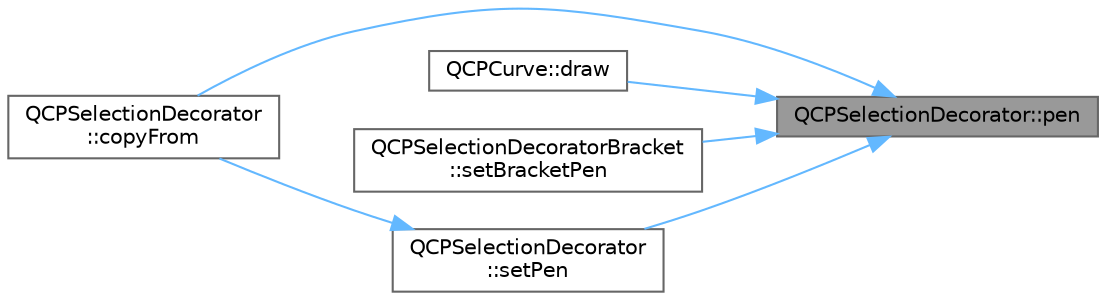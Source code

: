 digraph "QCPSelectionDecorator::pen"
{
 // LATEX_PDF_SIZE
  bgcolor="transparent";
  edge [fontname=Helvetica,fontsize=10,labelfontname=Helvetica,labelfontsize=10];
  node [fontname=Helvetica,fontsize=10,shape=box,height=0.2,width=0.4];
  rankdir="RL";
  Node1 [label="QCPSelectionDecorator::pen",height=0.2,width=0.4,color="gray40", fillcolor="grey60", style="filled", fontcolor="black",tooltip=" "];
  Node1 -> Node2 [dir="back",color="steelblue1",style="solid"];
  Node2 [label="QCPSelectionDecorator\l::copyFrom",height=0.2,width=0.4,color="grey40", fillcolor="white", style="filled",URL="$class_q_c_p_selection_decorator.html#a467a8d5cfcab27e862a17c797ac27b8a",tooltip=" "];
  Node1 -> Node3 [dir="back",color="steelblue1",style="solid"];
  Node3 [label="QCPCurve::draw",height=0.2,width=0.4,color="grey40", fillcolor="white", style="filled",URL="$class_q_c_p_curve.html#ac199d41d23865cd68bd7b598308a4433",tooltip=" "];
  Node1 -> Node4 [dir="back",color="steelblue1",style="solid"];
  Node4 [label="QCPSelectionDecoratorBracket\l::setBracketPen",height=0.2,width=0.4,color="grey40", fillcolor="white", style="filled",URL="$class_q_c_p_selection_decorator_bracket.html#ac0e392a6097990f8aa978932a8fa05d6",tooltip=" "];
  Node1 -> Node5 [dir="back",color="steelblue1",style="solid"];
  Node5 [label="QCPSelectionDecorator\l::setPen",height=0.2,width=0.4,color="grey40", fillcolor="white", style="filled",URL="$class_q_c_p_selection_decorator.html#ac2c8192e1e294aa3a4a7f32a859e3d76",tooltip=" "];
  Node5 -> Node2 [dir="back",color="steelblue1",style="solid"];
}
